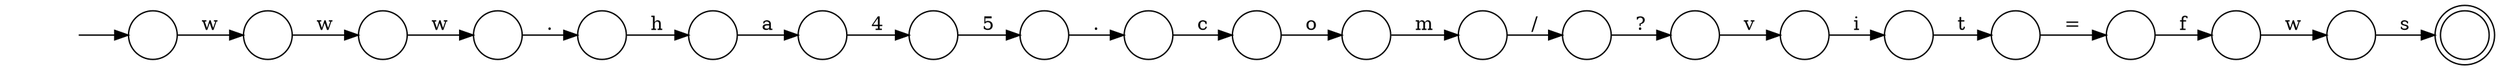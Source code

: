 digraph Automaton {
  rankdir = LR;
  0 [shape=circle,label=""];
  0 -> 18 [label="w"]
  1 [shape=circle,label=""];
  1 -> 15 [label="a"]
  2 [shape=circle,label=""];
  2 -> 10 [label="o"]
  3 [shape=doublecircle,label=""];
  4 [shape=circle,label=""];
  4 -> 19 [label="5"]
  5 [shape=circle,label=""];
  initial [shape=plaintext,label=""];
  initial -> 5
  5 -> 8 [label="w"]
  6 [shape=circle,label=""];
  6 -> 1 [label="h"]
  7 [shape=circle,label=""];
  7 -> 9 [label="="]
  8 [shape=circle,label=""];
  8 -> 0 [label="w"]
  9 [shape=circle,label=""];
  9 -> 14 [label="f"]
  10 [shape=circle,label=""];
  10 -> 11 [label="m"]
  11 [shape=circle,label=""];
  11 -> 20 [label="/"]
  12 [shape=circle,label=""];
  12 -> 21 [label="i"]
  13 [shape=circle,label=""];
  13 -> 12 [label="v"]
  14 [shape=circle,label=""];
  14 -> 17 [label="w"]
  15 [shape=circle,label=""];
  15 -> 4 [label="4"]
  16 [shape=circle,label=""];
  16 -> 2 [label="c"]
  17 [shape=circle,label=""];
  17 -> 3 [label="s"]
  18 [shape=circle,label=""];
  18 -> 6 [label="."]
  19 [shape=circle,label=""];
  19 -> 16 [label="."]
  20 [shape=circle,label=""];
  20 -> 13 [label="?"]
  21 [shape=circle,label=""];
  21 -> 7 [label="t"]
}
